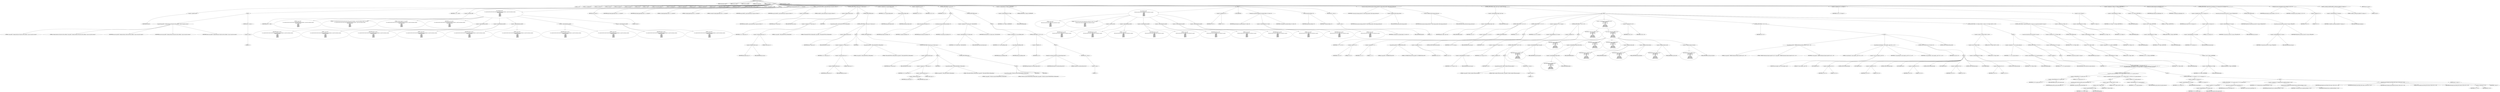 digraph hostapd_notif_assoc {  
"1000117" [label = "(METHOD,hostapd_notif_assoc)" ]
"1000118" [label = "(PARAM,hostapd_data *hapd)" ]
"1000119" [label = "(PARAM,const u8 *addr)" ]
"1000120" [label = "(PARAM,const u8 *req_ies)" ]
"1000121" [label = "(PARAM,size_t req_ies_len)" ]
"1000122" [label = "(PARAM,int reassoc)" ]
"1000123" [label = "(BLOCK,,)" ]
"1000124" [label = "(LOCAL,v7: int)" ]
"1000125" [label = "(LOCAL,v11: unsigned int)" ]
"1000126" [label = "(LOCAL,v12: const u8 *)" ]
"1000127" [label = "(LOCAL,v13: size_t)" ]
"1000128" [label = "(LOCAL,v14: sta_info *)" ]
"1000129" [label = "(LOCAL,v15: sta_info *)" ]
"1000130" [label = "(LOCAL,v16: int)" ]
"1000131" [label = "(LOCAL,v17: bool)" ]
"1000132" [label = "(LOCAL,v18: wpa_state_machine *)" ]
"1000133" [label = "(LOCAL,v19: unsigned int)" ]
"1000134" [label = "(LOCAL,v20: unsigned int)" ]
"1000135" [label = "(LOCAL,v21: u8 *)" ]
"1000136" [label = "(LOCAL,v22: unsigned int)" ]
"1000137" [label = "(LOCAL,v23: int)" ]
"1000138" [label = "(LOCAL,elems: ieee802_11_elems)" ]
"1000139" [label = "(LOCAL,buf: u8 [ 1064 ])" ]
"1000140" [label = "(CONTROL_STRUCTURE,if ( !addr ),if ( !addr ))" ]
"1000141" [label = "(<operator>.logicalNot,!addr)" ]
"1000142" [label = "(IDENTIFIER,addr,!addr)" ]
"1000143" [label = "(BLOCK,,)" ]
"1000144" [label = "(wpa_printf,wpa_printf(2, \"hostapd_notif_assoc: Skip event with no address\", req_ies, req_ies_len, reassoc))" ]
"1000145" [label = "(LITERAL,2,wpa_printf(2, \"hostapd_notif_assoc: Skip event with no address\", req_ies, req_ies_len, reassoc))" ]
"1000146" [label = "(LITERAL,\"hostapd_notif_assoc: Skip event with no address\",wpa_printf(2, \"hostapd_notif_assoc: Skip event with no address\", req_ies, req_ies_len, reassoc))" ]
"1000147" [label = "(IDENTIFIER,req_ies,wpa_printf(2, \"hostapd_notif_assoc: Skip event with no address\", req_ies, req_ies_len, reassoc))" ]
"1000148" [label = "(IDENTIFIER,req_ies_len,wpa_printf(2, \"hostapd_notif_assoc: Skip event with no address\", req_ies, req_ies_len, reassoc))" ]
"1000149" [label = "(IDENTIFIER,reassoc,wpa_printf(2, \"hostapd_notif_assoc: Skip event with no address\", req_ies, req_ies_len, reassoc))" ]
"1000150" [label = "(RETURN,return -1;,return -1;)" ]
"1000151" [label = "(<operator>.minus,-1)" ]
"1000152" [label = "(LITERAL,1,-1)" ]
"1000153" [label = "(<operator>.assignment,v11 = *addr)" ]
"1000154" [label = "(IDENTIFIER,v11,v11 = *addr)" ]
"1000155" [label = "(<operator>.indirection,*addr)" ]
"1000156" [label = "(IDENTIFIER,addr,v11 = *addr)" ]
"1000157" [label = "(BLOCK,,)" ]
"1000158" [label = "(wpa_printf,wpa_printf(\n      2,\n      \"%s: Invalid SA=%02x:%02x:%02x:%02x:%02x:%02x in received indication - ignore this indication silently\",\n      \"hostapd_notif_assoc\",\n      v11,\n      addr[1],\n      addr[2],\n      addr[3],\n      addr[4],\n      addr[5]))" ]
"1000159" [label = "(LITERAL,2,wpa_printf(\n      2,\n      \"%s: Invalid SA=%02x:%02x:%02x:%02x:%02x:%02x in received indication - ignore this indication silently\",\n      \"hostapd_notif_assoc\",\n      v11,\n      addr[1],\n      addr[2],\n      addr[3],\n      addr[4],\n      addr[5]))" ]
"1000160" [label = "(LITERAL,\"%s: Invalid SA=%02x:%02x:%02x:%02x:%02x:%02x in received indication - ignore this indication silently\",wpa_printf(\n      2,\n      \"%s: Invalid SA=%02x:%02x:%02x:%02x:%02x:%02x in received indication - ignore this indication silently\",\n      \"hostapd_notif_assoc\",\n      v11,\n      addr[1],\n      addr[2],\n      addr[3],\n      addr[4],\n      addr[5]))" ]
"1000161" [label = "(LITERAL,\"hostapd_notif_assoc\",wpa_printf(\n      2,\n      \"%s: Invalid SA=%02x:%02x:%02x:%02x:%02x:%02x in received indication - ignore this indication silently\",\n      \"hostapd_notif_assoc\",\n      v11,\n      addr[1],\n      addr[2],\n      addr[3],\n      addr[4],\n      addr[5]))" ]
"1000162" [label = "(IDENTIFIER,v11,wpa_printf(\n      2,\n      \"%s: Invalid SA=%02x:%02x:%02x:%02x:%02x:%02x in received indication - ignore this indication silently\",\n      \"hostapd_notif_assoc\",\n      v11,\n      addr[1],\n      addr[2],\n      addr[3],\n      addr[4],\n      addr[5]))" ]
"1000163" [label = "(<operator>.indirectIndexAccess,addr[1])" ]
"1000164" [label = "(IDENTIFIER,addr,wpa_printf(\n      2,\n      \"%s: Invalid SA=%02x:%02x:%02x:%02x:%02x:%02x in received indication - ignore this indication silently\",\n      \"hostapd_notif_assoc\",\n      v11,\n      addr[1],\n      addr[2],\n      addr[3],\n      addr[4],\n      addr[5]))" ]
"1000165" [label = "(LITERAL,1,wpa_printf(\n      2,\n      \"%s: Invalid SA=%02x:%02x:%02x:%02x:%02x:%02x in received indication - ignore this indication silently\",\n      \"hostapd_notif_assoc\",\n      v11,\n      addr[1],\n      addr[2],\n      addr[3],\n      addr[4],\n      addr[5]))" ]
"1000166" [label = "(<operator>.indirectIndexAccess,addr[2])" ]
"1000167" [label = "(IDENTIFIER,addr,wpa_printf(\n      2,\n      \"%s: Invalid SA=%02x:%02x:%02x:%02x:%02x:%02x in received indication - ignore this indication silently\",\n      \"hostapd_notif_assoc\",\n      v11,\n      addr[1],\n      addr[2],\n      addr[3],\n      addr[4],\n      addr[5]))" ]
"1000168" [label = "(LITERAL,2,wpa_printf(\n      2,\n      \"%s: Invalid SA=%02x:%02x:%02x:%02x:%02x:%02x in received indication - ignore this indication silently\",\n      \"hostapd_notif_assoc\",\n      v11,\n      addr[1],\n      addr[2],\n      addr[3],\n      addr[4],\n      addr[5]))" ]
"1000169" [label = "(<operator>.indirectIndexAccess,addr[3])" ]
"1000170" [label = "(IDENTIFIER,addr,wpa_printf(\n      2,\n      \"%s: Invalid SA=%02x:%02x:%02x:%02x:%02x:%02x in received indication - ignore this indication silently\",\n      \"hostapd_notif_assoc\",\n      v11,\n      addr[1],\n      addr[2],\n      addr[3],\n      addr[4],\n      addr[5]))" ]
"1000171" [label = "(LITERAL,3,wpa_printf(\n      2,\n      \"%s: Invalid SA=%02x:%02x:%02x:%02x:%02x:%02x in received indication - ignore this indication silently\",\n      \"hostapd_notif_assoc\",\n      v11,\n      addr[1],\n      addr[2],\n      addr[3],\n      addr[4],\n      addr[5]))" ]
"1000172" [label = "(<operator>.indirectIndexAccess,addr[4])" ]
"1000173" [label = "(IDENTIFIER,addr,wpa_printf(\n      2,\n      \"%s: Invalid SA=%02x:%02x:%02x:%02x:%02x:%02x in received indication - ignore this indication silently\",\n      \"hostapd_notif_assoc\",\n      v11,\n      addr[1],\n      addr[2],\n      addr[3],\n      addr[4],\n      addr[5]))" ]
"1000174" [label = "(LITERAL,4,wpa_printf(\n      2,\n      \"%s: Invalid SA=%02x:%02x:%02x:%02x:%02x:%02x in received indication - ignore this indication silently\",\n      \"hostapd_notif_assoc\",\n      v11,\n      addr[1],\n      addr[2],\n      addr[3],\n      addr[4],\n      addr[5]))" ]
"1000175" [label = "(<operator>.indirectIndexAccess,addr[5])" ]
"1000176" [label = "(IDENTIFIER,addr,wpa_printf(\n      2,\n      \"%s: Invalid SA=%02x:%02x:%02x:%02x:%02x:%02x in received indication - ignore this indication silently\",\n      \"hostapd_notif_assoc\",\n      v11,\n      addr[1],\n      addr[2],\n      addr[3],\n      addr[4],\n      addr[5]))" ]
"1000177" [label = "(LITERAL,5,wpa_printf(\n      2,\n      \"%s: Invalid SA=%02x:%02x:%02x:%02x:%02x:%02x in received indication - ignore this indication silently\",\n      \"hostapd_notif_assoc\",\n      v11,\n      addr[1],\n      addr[2],\n      addr[3],\n      addr[4],\n      addr[5]))" ]
"1000178" [label = "(RETURN,return 0;,return 0;)" ]
"1000179" [label = "(LITERAL,0,return 0;)" ]
"1000180" [label = "(hostapd_logger,hostapd_logger(hapd, addr, 1u, 2, \"associated\"))" ]
"1000181" [label = "(IDENTIFIER,hapd,hostapd_logger(hapd, addr, 1u, 2, \"associated\"))" ]
"1000182" [label = "(IDENTIFIER,addr,hostapd_logger(hapd, addr, 1u, 2, \"associated\"))" ]
"1000183" [label = "(LITERAL,1u,hostapd_logger(hapd, addr, 1u, 2, \"associated\"))" ]
"1000184" [label = "(LITERAL,2,hostapd_logger(hapd, addr, 1u, 2, \"associated\"))" ]
"1000185" [label = "(LITERAL,\"associated\",hostapd_logger(hapd, addr, 1u, 2, \"associated\"))" ]
"1000186" [label = "(ieee802_11_parse_elems,ieee802_11_parse_elems(req_ies, req_ies_len, &elems, 0))" ]
"1000187" [label = "(IDENTIFIER,req_ies,ieee802_11_parse_elems(req_ies, req_ies_len, &elems, 0))" ]
"1000188" [label = "(IDENTIFIER,req_ies_len,ieee802_11_parse_elems(req_ies, req_ies_len, &elems, 0))" ]
"1000189" [label = "(<operator>.addressOf,&elems)" ]
"1000190" [label = "(IDENTIFIER,elems,ieee802_11_parse_elems(req_ies, req_ies_len, &elems, 0))" ]
"1000191" [label = "(LITERAL,0,ieee802_11_parse_elems(req_ies, req_ies_len, &elems, 0))" ]
"1000192" [label = "(CONTROL_STRUCTURE,if ( elems.wps_ie ),if ( elems.wps_ie ))" ]
"1000193" [label = "(<operator>.fieldAccess,elems.wps_ie)" ]
"1000194" [label = "(IDENTIFIER,elems,if ( elems.wps_ie ))" ]
"1000195" [label = "(FIELD_IDENTIFIER,wps_ie,wps_ie)" ]
"1000196" [label = "(BLOCK,,)" ]
"1000197" [label = "(<operator>.assignment,v12 = elems.wps_ie - 2)" ]
"1000198" [label = "(IDENTIFIER,v12,v12 = elems.wps_ie - 2)" ]
"1000199" [label = "(<operator>.subtraction,elems.wps_ie - 2)" ]
"1000200" [label = "(<operator>.fieldAccess,elems.wps_ie)" ]
"1000201" [label = "(IDENTIFIER,elems,elems.wps_ie - 2)" ]
"1000202" [label = "(FIELD_IDENTIFIER,wps_ie,wps_ie)" ]
"1000203" [label = "(LITERAL,2,elems.wps_ie - 2)" ]
"1000204" [label = "(IDENTIFIER,L,)" ]
"1000205" [label = "(wpa_printf,wpa_printf(2, \"STA included WPS IE in (Re)AssocReq\"))" ]
"1000206" [label = "(LITERAL,2,wpa_printf(2, \"STA included WPS IE in (Re)AssocReq\"))" ]
"1000207" [label = "(LITERAL,\"STA included WPS IE in (Re)AssocReq\",wpa_printf(2, \"STA included WPS IE in (Re)AssocReq\"))" ]
"1000208" [label = "(CONTROL_STRUCTURE,else,else)" ]
"1000209" [label = "(CONTROL_STRUCTURE,if ( elems.rsn_ie ),if ( elems.rsn_ie ))" ]
"1000210" [label = "(<operator>.fieldAccess,elems.rsn_ie)" ]
"1000211" [label = "(IDENTIFIER,elems,if ( elems.rsn_ie ))" ]
"1000212" [label = "(FIELD_IDENTIFIER,rsn_ie,rsn_ie)" ]
"1000213" [label = "(BLOCK,,)" ]
"1000214" [label = "(<operator>.assignment,v12 = elems.rsn_ie - 2)" ]
"1000215" [label = "(IDENTIFIER,v12,v12 = elems.rsn_ie - 2)" ]
"1000216" [label = "(<operator>.subtraction,elems.rsn_ie - 2)" ]
"1000217" [label = "(<operator>.fieldAccess,elems.rsn_ie)" ]
"1000218" [label = "(IDENTIFIER,elems,elems.rsn_ie - 2)" ]
"1000219" [label = "(FIELD_IDENTIFIER,rsn_ie,rsn_ie)" ]
"1000220" [label = "(LITERAL,2,elems.rsn_ie - 2)" ]
"1000221" [label = "(IDENTIFIER,L,)" ]
"1000222" [label = "(wpa_printf,wpa_printf(2, \"STA included RSN IE in (Re)AssocReq\"))" ]
"1000223" [label = "(LITERAL,2,wpa_printf(2, \"STA included RSN IE in (Re)AssocReq\"))" ]
"1000224" [label = "(LITERAL,\"STA included RSN IE in (Re)AssocReq\",wpa_printf(2, \"STA included RSN IE in (Re)AssocReq\"))" ]
"1000225" [label = "(CONTROL_STRUCTURE,else,else)" ]
"1000226" [label = "(CONTROL_STRUCTURE,if ( elems.wpa_ie ),if ( elems.wpa_ie ))" ]
"1000227" [label = "(<operator>.fieldAccess,elems.wpa_ie)" ]
"1000228" [label = "(IDENTIFIER,elems,if ( elems.wpa_ie ))" ]
"1000229" [label = "(FIELD_IDENTIFIER,wpa_ie,wpa_ie)" ]
"1000230" [label = "(BLOCK,,)" ]
"1000231" [label = "(<operator>.assignment,v12 = elems.wpa_ie - 2)" ]
"1000232" [label = "(IDENTIFIER,v12,v12 = elems.wpa_ie - 2)" ]
"1000233" [label = "(<operator>.subtraction,elems.wpa_ie - 2)" ]
"1000234" [label = "(<operator>.fieldAccess,elems.wpa_ie)" ]
"1000235" [label = "(IDENTIFIER,elems,elems.wpa_ie - 2)" ]
"1000236" [label = "(FIELD_IDENTIFIER,wpa_ie,wpa_ie)" ]
"1000237" [label = "(LITERAL,2,elems.wpa_ie - 2)" ]
"1000238" [label = "(IDENTIFIER,L,)" ]
"1000239" [label = "(wpa_printf,wpa_printf(2, \"STA included WPA IE in (Re)AssocReq\"))" ]
"1000240" [label = "(LITERAL,2,wpa_printf(2, \"STA included WPA IE in (Re)AssocReq\"))" ]
"1000241" [label = "(LITERAL,\"STA included WPA IE in (Re)AssocReq\",wpa_printf(2, \"STA included WPA IE in (Re)AssocReq\"))" ]
"1000242" [label = "(CONTROL_STRUCTURE,else,else)" ]
"1000243" [label = "(BLOCK,,)" ]
"1000244" [label = "(wpa_printf,wpa_printf(2, \"STA did not include WPS/RSN/WPA IE in (Re)AssocReq\"))" ]
"1000245" [label = "(LITERAL,2,wpa_printf(2, \"STA did not include WPS/RSN/WPA IE in (Re)AssocReq\"))" ]
"1000246" [label = "(LITERAL,\"STA did not include WPS/RSN/WPA IE in (Re)AssocReq\",wpa_printf(2, \"STA did not include WPS/RSN/WPA IE in (Re)AssocReq\"))" ]
"1000247" [label = "(IDENTIFIER,L,)" ]
"1000248" [label = "(IDENTIFIER,L,)" ]
"1000249" [label = "(<operator>.assignment,v14 = ap_get_sta(hapd, addr))" ]
"1000250" [label = "(IDENTIFIER,v14,v14 = ap_get_sta(hapd, addr))" ]
"1000251" [label = "(ap_get_sta,ap_get_sta(hapd, addr))" ]
"1000252" [label = "(IDENTIFIER,hapd,ap_get_sta(hapd, addr))" ]
"1000253" [label = "(IDENTIFIER,addr,ap_get_sta(hapd, addr))" ]
"1000254" [label = "(<operator>.assignment,v15 = v14)" ]
"1000255" [label = "(IDENTIFIER,v15,v15 = v14)" ]
"1000256" [label = "(IDENTIFIER,v14,v15 = v14)" ]
"1000257" [label = "(CONTROL_STRUCTURE,if ( v14 ),if ( v14 ))" ]
"1000258" [label = "(IDENTIFIER,v14,if ( v14 ))" ]
"1000259" [label = "(BLOCK,,)" ]
"1000260" [label = "(register_sysctl,register_sysctl(hapd, v14))" ]
"1000261" [label = "(IDENTIFIER,hapd,register_sysctl(hapd, v14))" ]
"1000262" [label = "(IDENTIFIER,v14,register_sysctl(hapd, v14))" ]
"1000263" [label = "(accounting_sta_stop,accounting_sta_stop(hapd, v15))" ]
"1000264" [label = "(IDENTIFIER,hapd,accounting_sta_stop(hapd, v15))" ]
"1000265" [label = "(IDENTIFIER,v15,accounting_sta_stop(hapd, v15))" ]
"1000266" [label = "(<operator>.assignment,v15->timeout_next = STA_NULLFUNC)" ]
"1000267" [label = "(<operator>.indirectFieldAccess,v15->timeout_next)" ]
"1000268" [label = "(IDENTIFIER,v15,v15->timeout_next = STA_NULLFUNC)" ]
"1000269" [label = "(FIELD_IDENTIFIER,timeout_next,timeout_next)" ]
"1000270" [label = "(IDENTIFIER,STA_NULLFUNC,v15->timeout_next = STA_NULLFUNC)" ]
"1000271" [label = "(CONTROL_STRUCTURE,else,else)" ]
"1000272" [label = "(BLOCK,,)" ]
"1000273" [label = "(<operator>.assignment,v15 = ap_sta_add(hapd, addr))" ]
"1000274" [label = "(IDENTIFIER,v15,v15 = ap_sta_add(hapd, addr))" ]
"1000275" [label = "(ap_sta_add,ap_sta_add(hapd, addr))" ]
"1000276" [label = "(IDENTIFIER,hapd,ap_sta_add(hapd, addr))" ]
"1000277" [label = "(IDENTIFIER,addr,ap_sta_add(hapd, addr))" ]
"1000278" [label = "(CONTROL_STRUCTURE,if ( !v15 ),if ( !v15 ))" ]
"1000279" [label = "(<operator>.logicalNot,!v15)" ]
"1000280" [label = "(IDENTIFIER,v15,!v15)" ]
"1000281" [label = "(BLOCK,,)" ]
"1000282" [label = "(hostapd_drv_sta_disassoc,hostapd_drv_sta_disassoc(hapd, addr, 5))" ]
"1000283" [label = "(IDENTIFIER,hapd,hostapd_drv_sta_disassoc(hapd, addr, 5))" ]
"1000284" [label = "(IDENTIFIER,addr,hostapd_drv_sta_disassoc(hapd, addr, 5))" ]
"1000285" [label = "(LITERAL,5,hostapd_drv_sta_disassoc(hapd, addr, 5))" ]
"1000286" [label = "(RETURN,return -1;,return -1;)" ]
"1000287" [label = "(<operator>.minus,-1)" ]
"1000288" [label = "(LITERAL,1,-1)" ]
"1000289" [label = "(<operators>.assignmentAnd,v15->flags &= 0xFFFECFFF)" ]
"1000290" [label = "(<operator>.indirectFieldAccess,v15->flags)" ]
"1000291" [label = "(IDENTIFIER,v15,v15->flags &= 0xFFFECFFF)" ]
"1000292" [label = "(FIELD_IDENTIFIER,flags,flags)" ]
"1000293" [label = "(LITERAL,0xFFFECFFF,v15->flags &= 0xFFFECFFF)" ]
"1000294" [label = "(BLOCK,,)" ]
"1000295" [label = "(wpa_printf,wpa_printf(\n      3,\n      \"STA %02x:%02x:%02x:%02x:%02x:%02x not allowed to connect\",\n      *addr,\n      addr[1],\n      addr[2],\n      addr[3],\n      addr[4],\n      addr[5]))" ]
"1000296" [label = "(LITERAL,3,wpa_printf(\n      3,\n      \"STA %02x:%02x:%02x:%02x:%02x:%02x not allowed to connect\",\n      *addr,\n      addr[1],\n      addr[2],\n      addr[3],\n      addr[4],\n      addr[5]))" ]
"1000297" [label = "(LITERAL,\"STA %02x:%02x:%02x:%02x:%02x:%02x not allowed to connect\",wpa_printf(\n      3,\n      \"STA %02x:%02x:%02x:%02x:%02x:%02x not allowed to connect\",\n      *addr,\n      addr[1],\n      addr[2],\n      addr[3],\n      addr[4],\n      addr[5]))" ]
"1000298" [label = "(<operator>.indirection,*addr)" ]
"1000299" [label = "(IDENTIFIER,addr,wpa_printf(\n      3,\n      \"STA %02x:%02x:%02x:%02x:%02x:%02x not allowed to connect\",\n      *addr,\n      addr[1],\n      addr[2],\n      addr[3],\n      addr[4],\n      addr[5]))" ]
"1000300" [label = "(<operator>.indirectIndexAccess,addr[1])" ]
"1000301" [label = "(IDENTIFIER,addr,wpa_printf(\n      3,\n      \"STA %02x:%02x:%02x:%02x:%02x:%02x not allowed to connect\",\n      *addr,\n      addr[1],\n      addr[2],\n      addr[3],\n      addr[4],\n      addr[5]))" ]
"1000302" [label = "(LITERAL,1,wpa_printf(\n      3,\n      \"STA %02x:%02x:%02x:%02x:%02x:%02x not allowed to connect\",\n      *addr,\n      addr[1],\n      addr[2],\n      addr[3],\n      addr[4],\n      addr[5]))" ]
"1000303" [label = "(<operator>.indirectIndexAccess,addr[2])" ]
"1000304" [label = "(IDENTIFIER,addr,wpa_printf(\n      3,\n      \"STA %02x:%02x:%02x:%02x:%02x:%02x not allowed to connect\",\n      *addr,\n      addr[1],\n      addr[2],\n      addr[3],\n      addr[4],\n      addr[5]))" ]
"1000305" [label = "(LITERAL,2,wpa_printf(\n      3,\n      \"STA %02x:%02x:%02x:%02x:%02x:%02x not allowed to connect\",\n      *addr,\n      addr[1],\n      addr[2],\n      addr[3],\n      addr[4],\n      addr[5]))" ]
"1000306" [label = "(<operator>.indirectIndexAccess,addr[3])" ]
"1000307" [label = "(IDENTIFIER,addr,wpa_printf(\n      3,\n      \"STA %02x:%02x:%02x:%02x:%02x:%02x not allowed to connect\",\n      *addr,\n      addr[1],\n      addr[2],\n      addr[3],\n      addr[4],\n      addr[5]))" ]
"1000308" [label = "(LITERAL,3,wpa_printf(\n      3,\n      \"STA %02x:%02x:%02x:%02x:%02x:%02x not allowed to connect\",\n      *addr,\n      addr[1],\n      addr[2],\n      addr[3],\n      addr[4],\n      addr[5]))" ]
"1000309" [label = "(<operator>.indirectIndexAccess,addr[4])" ]
"1000310" [label = "(IDENTIFIER,addr,wpa_printf(\n      3,\n      \"STA %02x:%02x:%02x:%02x:%02x:%02x not allowed to connect\",\n      *addr,\n      addr[1],\n      addr[2],\n      addr[3],\n      addr[4],\n      addr[5]))" ]
"1000311" [label = "(LITERAL,4,wpa_printf(\n      3,\n      \"STA %02x:%02x:%02x:%02x:%02x:%02x not allowed to connect\",\n      *addr,\n      addr[1],\n      addr[2],\n      addr[3],\n      addr[4],\n      addr[5]))" ]
"1000312" [label = "(<operator>.indirectIndexAccess,addr[5])" ]
"1000313" [label = "(IDENTIFIER,addr,wpa_printf(\n      3,\n      \"STA %02x:%02x:%02x:%02x:%02x:%02x not allowed to connect\",\n      *addr,\n      addr[1],\n      addr[2],\n      addr[3],\n      addr[4],\n      addr[5]))" ]
"1000314" [label = "(LITERAL,5,wpa_printf(\n      3,\n      \"STA %02x:%02x:%02x:%02x:%02x:%02x not allowed to connect\",\n      *addr,\n      addr[1],\n      addr[2],\n      addr[3],\n      addr[4],\n      addr[5]))" ]
"1000315" [label = "(<operator>.assignment,v16 = 1)" ]
"1000316" [label = "(IDENTIFIER,v16,v16 = 1)" ]
"1000317" [label = "(LITERAL,1,v16 = 1)" ]
"1000318" [label = "(JUMP_TARGET,fail)" ]
"1000319" [label = "(hostapd_drv_sta_disassoc,hostapd_drv_sta_disassoc(hapd, v15->addr, v16))" ]
"1000320" [label = "(IDENTIFIER,hapd,hostapd_drv_sta_disassoc(hapd, v15->addr, v16))" ]
"1000321" [label = "(<operator>.indirectFieldAccess,v15->addr)" ]
"1000322" [label = "(IDENTIFIER,v15,hostapd_drv_sta_disassoc(hapd, v15->addr, v16))" ]
"1000323" [label = "(FIELD_IDENTIFIER,addr,addr)" ]
"1000324" [label = "(IDENTIFIER,v16,hostapd_drv_sta_disassoc(hapd, v15->addr, v16))" ]
"1000325" [label = "(ap_free_sta,ap_free_sta(hapd, v15))" ]
"1000326" [label = "(IDENTIFIER,hapd,ap_free_sta(hapd, v15))" ]
"1000327" [label = "(IDENTIFIER,v15,ap_free_sta(hapd, v15))" ]
"1000328" [label = "(RETURN,return -1;,return -1;)" ]
"1000329" [label = "(<operator>.minus,-1)" ]
"1000330" [label = "(LITERAL,1,-1)" ]
"1000331" [label = "(ap_copy_sta_supp_op_classes,ap_copy_sta_supp_op_classes(v15, elems.supp_op_classes, elems.supp_op_classes_len))" ]
"1000332" [label = "(IDENTIFIER,v15,ap_copy_sta_supp_op_classes(v15, elems.supp_op_classes, elems.supp_op_classes_len))" ]
"1000333" [label = "(<operator>.fieldAccess,elems.supp_op_classes)" ]
"1000334" [label = "(IDENTIFIER,elems,ap_copy_sta_supp_op_classes(v15, elems.supp_op_classes, elems.supp_op_classes_len))" ]
"1000335" [label = "(FIELD_IDENTIFIER,supp_op_classes,supp_op_classes)" ]
"1000336" [label = "(<operator>.fieldAccess,elems.supp_op_classes_len)" ]
"1000337" [label = "(IDENTIFIER,elems,ap_copy_sta_supp_op_classes(v15, elems.supp_op_classes, elems.supp_op_classes_len))" ]
"1000338" [label = "(FIELD_IDENTIFIER,supp_op_classes_len,supp_op_classes_len)" ]
"1000339" [label = "(CONTROL_STRUCTURE,if ( hapd->conf->wpa ),if ( hapd->conf->wpa ))" ]
"1000340" [label = "(<operator>.indirectFieldAccess,hapd->conf->wpa)" ]
"1000341" [label = "(<operator>.indirectFieldAccess,hapd->conf)" ]
"1000342" [label = "(IDENTIFIER,hapd,if ( hapd->conf->wpa ))" ]
"1000343" [label = "(FIELD_IDENTIFIER,conf,conf)" ]
"1000344" [label = "(FIELD_IDENTIFIER,wpa,wpa)" ]
"1000345" [label = "(BLOCK,,)" ]
"1000346" [label = "(CONTROL_STRUCTURE,if ( v12 ),if ( v12 ))" ]
"1000347" [label = "(IDENTIFIER,v12,if ( v12 ))" ]
"1000348" [label = "(<operator>.assignment,v17 = v13 == 0)" ]
"1000349" [label = "(IDENTIFIER,v17,v17 = v13 == 0)" ]
"1000350" [label = "(<operator>.equals,v13 == 0)" ]
"1000351" [label = "(IDENTIFIER,v13,v13 == 0)" ]
"1000352" [label = "(LITERAL,0,v13 == 0)" ]
"1000353" [label = "(CONTROL_STRUCTURE,else,else)" ]
"1000354" [label = "(<operator>.assignment,v17 = 1)" ]
"1000355" [label = "(IDENTIFIER,v17,v17 = 1)" ]
"1000356" [label = "(LITERAL,1,v17 = 1)" ]
"1000357" [label = "(CONTROL_STRUCTURE,if ( v17 ),if ( v17 ))" ]
"1000358" [label = "(IDENTIFIER,v17,if ( v17 ))" ]
"1000359" [label = "(BLOCK,,)" ]
"1000360" [label = "(wpa_printf,wpa_printf(2, \"No WPA/RSN IE from STA\"))" ]
"1000361" [label = "(LITERAL,2,wpa_printf(2, \"No WPA/RSN IE from STA\"))" ]
"1000362" [label = "(LITERAL,\"No WPA/RSN IE from STA\",wpa_printf(2, \"No WPA/RSN IE from STA\"))" ]
"1000363" [label = "(<operator>.assignment,v16 = 13)" ]
"1000364" [label = "(IDENTIFIER,v16,v16 = 13)" ]
"1000365" [label = "(LITERAL,13,v16 = 13)" ]
"1000366" [label = "(CONTROL_STRUCTURE,goto fail;,goto fail;)" ]
"1000367" [label = "(<operator>.assignment,v18 = v15->wpa_sm)" ]
"1000368" [label = "(IDENTIFIER,v18,v18 = v15->wpa_sm)" ]
"1000369" [label = "(<operator>.indirectFieldAccess,v15->wpa_sm)" ]
"1000370" [label = "(IDENTIFIER,v15,v18 = v15->wpa_sm)" ]
"1000371" [label = "(FIELD_IDENTIFIER,wpa_sm,wpa_sm)" ]
"1000372" [label = "(CONTROL_STRUCTURE,if ( !v18 ),if ( !v18 ))" ]
"1000373" [label = "(<operator>.logicalNot,!v18)" ]
"1000374" [label = "(IDENTIFIER,v18,!v18)" ]
"1000375" [label = "(BLOCK,,)" ]
"1000376" [label = "(<operator>.assignment,v15->wpa_sm = v18)" ]
"1000377" [label = "(<operator>.indirectFieldAccess,v15->wpa_sm)" ]
"1000378" [label = "(IDENTIFIER,v15,v15->wpa_sm = v18)" ]
"1000379" [label = "(FIELD_IDENTIFIER,wpa_sm,wpa_sm)" ]
"1000380" [label = "(IDENTIFIER,v18,v15->wpa_sm = v18)" ]
"1000381" [label = "(CONTROL_STRUCTURE,if ( !v18 ),if ( !v18 ))" ]
"1000382" [label = "(<operator>.logicalNot,!v18)" ]
"1000383" [label = "(IDENTIFIER,v18,!v18)" ]
"1000384" [label = "(BLOCK,,)" ]
"1000385" [label = "(wpa_printf,wpa_printf(5, \"Failed to initialize WPA state machine\"))" ]
"1000386" [label = "(LITERAL,5,wpa_printf(5, \"Failed to initialize WPA state machine\"))" ]
"1000387" [label = "(LITERAL,\"Failed to initialize WPA state machine\",wpa_printf(5, \"Failed to initialize WPA state machine\"))" ]
"1000388" [label = "(RETURN,return -1;,return -1;)" ]
"1000389" [label = "(<operator>.minus,-1)" ]
"1000390" [label = "(LITERAL,1,-1)" ]
"1000391" [label = "(<operator>.assignment,v19 = wpa_validate_wpa_ie(\n            hapd->wpa_auth,\n            v18,\n            hapd->iface->freq,\n            v12,\n            v13,\n            elems.mdie,\n            elems.mdie_len,\n            elems.owe_dh,\n            elems.owe_dh_len))" ]
"1000392" [label = "(IDENTIFIER,v19,v19 = wpa_validate_wpa_ie(\n            hapd->wpa_auth,\n            v18,\n            hapd->iface->freq,\n            v12,\n            v13,\n            elems.mdie,\n            elems.mdie_len,\n            elems.owe_dh,\n            elems.owe_dh_len))" ]
"1000393" [label = "(wpa_validate_wpa_ie,wpa_validate_wpa_ie(\n            hapd->wpa_auth,\n            v18,\n            hapd->iface->freq,\n            v12,\n            v13,\n            elems.mdie,\n            elems.mdie_len,\n            elems.owe_dh,\n            elems.owe_dh_len))" ]
"1000394" [label = "(<operator>.indirectFieldAccess,hapd->wpa_auth)" ]
"1000395" [label = "(IDENTIFIER,hapd,wpa_validate_wpa_ie(\n            hapd->wpa_auth,\n            v18,\n            hapd->iface->freq,\n            v12,\n            v13,\n            elems.mdie,\n            elems.mdie_len,\n            elems.owe_dh,\n            elems.owe_dh_len))" ]
"1000396" [label = "(FIELD_IDENTIFIER,wpa_auth,wpa_auth)" ]
"1000397" [label = "(IDENTIFIER,v18,wpa_validate_wpa_ie(\n            hapd->wpa_auth,\n            v18,\n            hapd->iface->freq,\n            v12,\n            v13,\n            elems.mdie,\n            elems.mdie_len,\n            elems.owe_dh,\n            elems.owe_dh_len))" ]
"1000398" [label = "(<operator>.indirectFieldAccess,hapd->iface->freq)" ]
"1000399" [label = "(<operator>.indirectFieldAccess,hapd->iface)" ]
"1000400" [label = "(IDENTIFIER,hapd,wpa_validate_wpa_ie(\n            hapd->wpa_auth,\n            v18,\n            hapd->iface->freq,\n            v12,\n            v13,\n            elems.mdie,\n            elems.mdie_len,\n            elems.owe_dh,\n            elems.owe_dh_len))" ]
"1000401" [label = "(FIELD_IDENTIFIER,iface,iface)" ]
"1000402" [label = "(FIELD_IDENTIFIER,freq,freq)" ]
"1000403" [label = "(IDENTIFIER,v12,wpa_validate_wpa_ie(\n            hapd->wpa_auth,\n            v18,\n            hapd->iface->freq,\n            v12,\n            v13,\n            elems.mdie,\n            elems.mdie_len,\n            elems.owe_dh,\n            elems.owe_dh_len))" ]
"1000404" [label = "(IDENTIFIER,v13,wpa_validate_wpa_ie(\n            hapd->wpa_auth,\n            v18,\n            hapd->iface->freq,\n            v12,\n            v13,\n            elems.mdie,\n            elems.mdie_len,\n            elems.owe_dh,\n            elems.owe_dh_len))" ]
"1000405" [label = "(<operator>.fieldAccess,elems.mdie)" ]
"1000406" [label = "(IDENTIFIER,elems,wpa_validate_wpa_ie(\n            hapd->wpa_auth,\n            v18,\n            hapd->iface->freq,\n            v12,\n            v13,\n            elems.mdie,\n            elems.mdie_len,\n            elems.owe_dh,\n            elems.owe_dh_len))" ]
"1000407" [label = "(FIELD_IDENTIFIER,mdie,mdie)" ]
"1000408" [label = "(<operator>.fieldAccess,elems.mdie_len)" ]
"1000409" [label = "(IDENTIFIER,elems,wpa_validate_wpa_ie(\n            hapd->wpa_auth,\n            v18,\n            hapd->iface->freq,\n            v12,\n            v13,\n            elems.mdie,\n            elems.mdie_len,\n            elems.owe_dh,\n            elems.owe_dh_len))" ]
"1000410" [label = "(FIELD_IDENTIFIER,mdie_len,mdie_len)" ]
"1000411" [label = "(<operator>.fieldAccess,elems.owe_dh)" ]
"1000412" [label = "(IDENTIFIER,elems,wpa_validate_wpa_ie(\n            hapd->wpa_auth,\n            v18,\n            hapd->iface->freq,\n            v12,\n            v13,\n            elems.mdie,\n            elems.mdie_len,\n            elems.owe_dh,\n            elems.owe_dh_len))" ]
"1000413" [label = "(FIELD_IDENTIFIER,owe_dh,owe_dh)" ]
"1000414" [label = "(<operator>.fieldAccess,elems.owe_dh_len)" ]
"1000415" [label = "(IDENTIFIER,elems,wpa_validate_wpa_ie(\n            hapd->wpa_auth,\n            v18,\n            hapd->iface->freq,\n            v12,\n            v13,\n            elems.mdie,\n            elems.mdie_len,\n            elems.owe_dh,\n            elems.owe_dh_len))" ]
"1000416" [label = "(FIELD_IDENTIFIER,owe_dh_len,owe_dh_len)" ]
"1000417" [label = "(<operator>.assignment,v20 = v19)" ]
"1000418" [label = "(IDENTIFIER,v20,v20 = v19)" ]
"1000419" [label = "(IDENTIFIER,v19,v20 = v19)" ]
"1000420" [label = "(CONTROL_STRUCTURE,if ( v19 ),if ( v19 ))" ]
"1000421" [label = "(IDENTIFIER,v19,if ( v19 ))" ]
"1000422" [label = "(BLOCK,,)" ]
"1000423" [label = "(wpa_printf,wpa_printf(2, \"WPA/RSN information element rejected? (res %u)\", v19))" ]
"1000424" [label = "(LITERAL,2,wpa_printf(2, \"WPA/RSN information element rejected? (res %u)\", v19))" ]
"1000425" [label = "(LITERAL,\"WPA/RSN information element rejected? (res %u)\",wpa_printf(2, \"WPA/RSN information element rejected? (res %u)\", v19))" ]
"1000426" [label = "(IDENTIFIER,v19,wpa_printf(2, \"WPA/RSN information element rejected? (res %u)\", v19))" ]
"1000427" [label = "(wpa_hexdump,wpa_hexdump(2, (const unsigned __int8 *)\"IE\", v12, v13))" ]
"1000428" [label = "(LITERAL,2,wpa_hexdump(2, (const unsigned __int8 *)\"IE\", v12, v13))" ]
"1000429" [label = "(<operator>.cast,(const unsigned __int8 *)\"IE\")" ]
"1000430" [label = "(UNKNOWN,const unsigned __int8 *,const unsigned __int8 *)" ]
"1000431" [label = "(LITERAL,\"IE\",(const unsigned __int8 *)\"IE\")" ]
"1000432" [label = "(IDENTIFIER,v12,wpa_hexdump(2, (const unsigned __int8 *)\"IE\", v12, v13))" ]
"1000433" [label = "(IDENTIFIER,v13,wpa_hexdump(2, (const unsigned __int8 *)\"IE\", v12, v13))" ]
"1000434" [label = "(CONTROL_STRUCTURE,switch ( v20 ),switch ( v20 ))" ]
"1000435" [label = "(IDENTIFIER,v20,switch ( v20 ))" ]
"1000436" [label = "(BLOCK,,)" ]
"1000437" [label = "(JUMP_TARGET,case 2u)" ]
"1000438" [label = "(<operator>.assignment,v16 = 18)" ]
"1000439" [label = "(IDENTIFIER,v16,v16 = 18)" ]
"1000440" [label = "(LITERAL,18,v16 = 18)" ]
"1000441" [label = "(CONTROL_STRUCTURE,break;,break;)" ]
"1000442" [label = "(JUMP_TARGET,case 3u)" ]
"1000443" [label = "(<operator>.assignment,v16 = 19)" ]
"1000444" [label = "(IDENTIFIER,v16,v16 = 19)" ]
"1000445" [label = "(LITERAL,19,v16 = 19)" ]
"1000446" [label = "(CONTROL_STRUCTURE,break;,break;)" ]
"1000447" [label = "(JUMP_TARGET,case 4u)" ]
"1000448" [label = "(<operator>.assignment,v16 = 20)" ]
"1000449" [label = "(IDENTIFIER,v16,v16 = 20)" ]
"1000450" [label = "(LITERAL,20,v16 = 20)" ]
"1000451" [label = "(CONTROL_STRUCTURE,break;,break;)" ]
"1000452" [label = "(JUMP_TARGET,case 8u)" ]
"1000453" [label = "(<operator>.assignment,v16 = 24)" ]
"1000454" [label = "(IDENTIFIER,v16,v16 = 24)" ]
"1000455" [label = "(LITERAL,24,v16 = 24)" ]
"1000456" [label = "(CONTROL_STRUCTURE,break;,break;)" ]
"1000457" [label = "(JUMP_TARGET,default)" ]
"1000458" [label = "(<operator>.assignment,v16 = 13)" ]
"1000459" [label = "(IDENTIFIER,v16,v16 = 13)" ]
"1000460" [label = "(LITERAL,13,v16 = 13)" ]
"1000461" [label = "(CONTROL_STRUCTURE,break;,break;)" ]
"1000462" [label = "(CONTROL_STRUCTURE,goto fail;,goto fail;)" ]
"1000463" [label = "(CONTROL_STRUCTURE,if ( (v15->flags & 0x402) == 1026 ),if ( (v15->flags & 0x402) == 1026 ))" ]
"1000464" [label = "(<operator>.equals,(v15->flags & 0x402) == 1026)" ]
"1000465" [label = "(<operator>.and,v15->flags & 0x402)" ]
"1000466" [label = "(<operator>.indirectFieldAccess,v15->flags)" ]
"1000467" [label = "(IDENTIFIER,v15,v15->flags & 0x402)" ]
"1000468" [label = "(FIELD_IDENTIFIER,flags,flags)" ]
"1000469" [label = "(LITERAL,0x402,v15->flags & 0x402)" ]
"1000470" [label = "(LITERAL,1026,(v15->flags & 0x402) == 1026)" ]
"1000471" [label = "(BLOCK,,)" ]
"1000472" [label = "(<operator>.assignment,v7 = v15->sa_query_timed_out)" ]
"1000473" [label = "(IDENTIFIER,v7,v7 = v15->sa_query_timed_out)" ]
"1000474" [label = "(<operator>.indirectFieldAccess,v15->sa_query_timed_out)" ]
"1000475" [label = "(IDENTIFIER,v15,v7 = v15->sa_query_timed_out)" ]
"1000476" [label = "(FIELD_IDENTIFIER,sa_query_timed_out,sa_query_timed_out)" ]
"1000477" [label = "(CONTROL_STRUCTURE,if ( !v7 ),if ( !v7 ))" ]
"1000478" [label = "(<operator>.logicalNot,!v7)" ]
"1000479" [label = "(IDENTIFIER,v7,!v7)" ]
"1000480" [label = "(BLOCK,,)" ]
"1000481" [label = "(CONTROL_STRUCTURE,if ( v15->sa_query_count <= 0\n          || (ap_check_sa_query_timeout(hapd, v15), (v15->flags & 0x402) == 1026) && !v15->sa_query_timed_out ),if ( v15->sa_query_count <= 0\n          || (ap_check_sa_query_timeout(hapd, v15), (v15->flags & 0x402) == 1026) && !v15->sa_query_timed_out ))" ]
"1000482" [label = "(<operator>.logicalOr,v15->sa_query_count <= 0\n          || (ap_check_sa_query_timeout(hapd, v15), (v15->flags & 0x402) == 1026) && !v15->sa_query_timed_out)" ]
"1000483" [label = "(<operator>.lessEqualsThan,v15->sa_query_count <= 0)" ]
"1000484" [label = "(<operator>.indirectFieldAccess,v15->sa_query_count)" ]
"1000485" [label = "(IDENTIFIER,v15,v15->sa_query_count <= 0)" ]
"1000486" [label = "(FIELD_IDENTIFIER,sa_query_count,sa_query_count)" ]
"1000487" [label = "(LITERAL,0,v15->sa_query_count <= 0)" ]
"1000488" [label = "(<operator>.logicalAnd,(ap_check_sa_query_timeout(hapd, v15), (v15->flags & 0x402) == 1026) && !v15->sa_query_timed_out)" ]
"1000489" [label = "(BLOCK,,)" ]
"1000490" [label = "(ap_check_sa_query_timeout,ap_check_sa_query_timeout(hapd, v15))" ]
"1000491" [label = "(IDENTIFIER,hapd,ap_check_sa_query_timeout(hapd, v15))" ]
"1000492" [label = "(IDENTIFIER,v15,ap_check_sa_query_timeout(hapd, v15))" ]
"1000493" [label = "(<operator>.equals,(v15->flags & 0x402) == 1026)" ]
"1000494" [label = "(<operator>.and,v15->flags & 0x402)" ]
"1000495" [label = "(<operator>.indirectFieldAccess,v15->flags)" ]
"1000496" [label = "(IDENTIFIER,v15,v15->flags & 0x402)" ]
"1000497" [label = "(FIELD_IDENTIFIER,flags,flags)" ]
"1000498" [label = "(LITERAL,0x402,v15->flags & 0x402)" ]
"1000499" [label = "(LITERAL,1026,(v15->flags & 0x402) == 1026)" ]
"1000500" [label = "(<operator>.logicalNot,!v15->sa_query_timed_out)" ]
"1000501" [label = "(<operator>.indirectFieldAccess,v15->sa_query_timed_out)" ]
"1000502" [label = "(IDENTIFIER,v15,!v15->sa_query_timed_out)" ]
"1000503" [label = "(FIELD_IDENTIFIER,sa_query_timed_out,sa_query_timed_out)" ]
"1000504" [label = "(BLOCK,,)" ]
"1000505" [label = "(CONTROL_STRUCTURE,if ( v15->auth_alg != 2 ),if ( v15->auth_alg != 2 ))" ]
"1000506" [label = "(<operator>.notEquals,v15->auth_alg != 2)" ]
"1000507" [label = "(<operator>.indirectFieldAccess,v15->auth_alg)" ]
"1000508" [label = "(IDENTIFIER,v15,v15->auth_alg != 2)" ]
"1000509" [label = "(FIELD_IDENTIFIER,auth_alg,auth_alg)" ]
"1000510" [label = "(LITERAL,2,v15->auth_alg != 2)" ]
"1000511" [label = "(BLOCK,,)" ]
"1000512" [label = "(CONTROL_STRUCTURE,if ( !v15->sa_query_count ),if ( !v15->sa_query_count ))" ]
"1000513" [label = "(<operator>.logicalNot,!v15->sa_query_count)" ]
"1000514" [label = "(<operator>.indirectFieldAccess,v15->sa_query_count)" ]
"1000515" [label = "(IDENTIFIER,v15,!v15->sa_query_count)" ]
"1000516" [label = "(FIELD_IDENTIFIER,sa_query_count,sa_query_count)" ]
"1000517" [label = "(ap_sta_start_sa_query,ap_sta_start_sa_query(hapd, v15))" ]
"1000518" [label = "(IDENTIFIER,hapd,ap_sta_start_sa_query(hapd, v15))" ]
"1000519" [label = "(IDENTIFIER,v15,ap_sta_start_sa_query(hapd, v15))" ]
"1000520" [label = "(<operator>.assignment,v21 = hostapd_eid_assoc_comeback_time(hapd, v15, buf))" ]
"1000521" [label = "(IDENTIFIER,v21,v21 = hostapd_eid_assoc_comeback_time(hapd, v15, buf))" ]
"1000522" [label = "(hostapd_eid_assoc_comeback_time,hostapd_eid_assoc_comeback_time(hapd, v15, buf))" ]
"1000523" [label = "(IDENTIFIER,hapd,hostapd_eid_assoc_comeback_time(hapd, v15, buf))" ]
"1000524" [label = "(IDENTIFIER,v15,hostapd_eid_assoc_comeback_time(hapd, v15, buf))" ]
"1000525" [label = "(IDENTIFIER,buf,hostapd_eid_assoc_comeback_time(hapd, v15, buf))" ]
"1000526" [label = "(hostapd_sta_assoc,hostapd_sta_assoc(hapd, addr, reassoc, 0x1Eu, buf, v21 - buf))" ]
"1000527" [label = "(IDENTIFIER,hapd,hostapd_sta_assoc(hapd, addr, reassoc, 0x1Eu, buf, v21 - buf))" ]
"1000528" [label = "(IDENTIFIER,addr,hostapd_sta_assoc(hapd, addr, reassoc, 0x1Eu, buf, v21 - buf))" ]
"1000529" [label = "(IDENTIFIER,reassoc,hostapd_sta_assoc(hapd, addr, reassoc, 0x1Eu, buf, v21 - buf))" ]
"1000530" [label = "(LITERAL,0x1Eu,hostapd_sta_assoc(hapd, addr, reassoc, 0x1Eu, buf, v21 - buf))" ]
"1000531" [label = "(IDENTIFIER,buf,hostapd_sta_assoc(hapd, addr, reassoc, 0x1Eu, buf, v21 - buf))" ]
"1000532" [label = "(<operator>.subtraction,v21 - buf)" ]
"1000533" [label = "(IDENTIFIER,v21,v21 - buf)" ]
"1000534" [label = "(IDENTIFIER,buf,v21 - buf)" ]
"1000535" [label = "(RETURN,return v7;,return v7;)" ]
"1000536" [label = "(IDENTIFIER,v7,return v7;)" ]
"1000537" [label = "(CONTROL_STRUCTURE,if ( wpa_auth_uses_mfp(v15->wpa_sm) ),if ( wpa_auth_uses_mfp(v15->wpa_sm) ))" ]
"1000538" [label = "(wpa_auth_uses_mfp,wpa_auth_uses_mfp(v15->wpa_sm))" ]
"1000539" [label = "(<operator>.indirectFieldAccess,v15->wpa_sm)" ]
"1000540" [label = "(IDENTIFIER,v15,wpa_auth_uses_mfp(v15->wpa_sm))" ]
"1000541" [label = "(FIELD_IDENTIFIER,wpa_sm,wpa_sm)" ]
"1000542" [label = "(<operator>.assignment,v22 = v15->flags | 0x400)" ]
"1000543" [label = "(IDENTIFIER,v22,v22 = v15->flags | 0x400)" ]
"1000544" [label = "(<operator>.or,v15->flags | 0x400)" ]
"1000545" [label = "(<operator>.indirectFieldAccess,v15->flags)" ]
"1000546" [label = "(IDENTIFIER,v15,v15->flags | 0x400)" ]
"1000547" [label = "(FIELD_IDENTIFIER,flags,flags)" ]
"1000548" [label = "(LITERAL,0x400,v15->flags | 0x400)" ]
"1000549" [label = "(CONTROL_STRUCTURE,else,else)" ]
"1000550" [label = "(<operator>.assignment,v22 = v15->flags & 0xFFFFFBFF)" ]
"1000551" [label = "(IDENTIFIER,v22,v22 = v15->flags & 0xFFFFFBFF)" ]
"1000552" [label = "(<operator>.and,v15->flags & 0xFFFFFBFF)" ]
"1000553" [label = "(<operator>.indirectFieldAccess,v15->flags)" ]
"1000554" [label = "(IDENTIFIER,v15,v15->flags & 0xFFFFFBFF)" ]
"1000555" [label = "(FIELD_IDENTIFIER,flags,flags)" ]
"1000556" [label = "(LITERAL,0xFFFFFBFF,v15->flags & 0xFFFFFBFF)" ]
"1000557" [label = "(<operator>.assignment,v15->flags = v22)" ]
"1000558" [label = "(<operator>.indirectFieldAccess,v15->flags)" ]
"1000559" [label = "(IDENTIFIER,v15,v15->flags = v22)" ]
"1000560" [label = "(FIELD_IDENTIFIER,flags,flags)" ]
"1000561" [label = "(IDENTIFIER,v22,v15->flags = v22)" ]
"1000562" [label = "(<operator>.assignment,v23 = v15->flags & 2)" ]
"1000563" [label = "(IDENTIFIER,v23,v23 = v15->flags & 2)" ]
"1000564" [label = "(<operator>.and,v15->flags & 2)" ]
"1000565" [label = "(<operator>.indirectFieldAccess,v15->flags)" ]
"1000566" [label = "(IDENTIFIER,v15,v15->flags & 2)" ]
"1000567" [label = "(FIELD_IDENTIFIER,flags,flags)" ]
"1000568" [label = "(LITERAL,2,v15->flags & 2)" ]
"1000569" [label = "(<operator>.assignment,v15->flags = v15->flags & 0xFFF7FFFF | 3)" ]
"1000570" [label = "(<operator>.indirectFieldAccess,v15->flags)" ]
"1000571" [label = "(IDENTIFIER,v15,v15->flags = v15->flags & 0xFFF7FFFF | 3)" ]
"1000572" [label = "(FIELD_IDENTIFIER,flags,flags)" ]
"1000573" [label = "(<operator>.or,v15->flags & 0xFFF7FFFF | 3)" ]
"1000574" [label = "(<operator>.and,v15->flags & 0xFFF7FFFF)" ]
"1000575" [label = "(<operator>.indirectFieldAccess,v15->flags)" ]
"1000576" [label = "(IDENTIFIER,v15,v15->flags & 0xFFF7FFFF)" ]
"1000577" [label = "(FIELD_IDENTIFIER,flags,flags)" ]
"1000578" [label = "(LITERAL,0xFFF7FFFF,v15->flags & 0xFFF7FFFF)" ]
"1000579" [label = "(LITERAL,3,v15->flags & 0xFFF7FFFF | 3)" ]
"1000580" [label = "(hostapd_set_sta_flags,hostapd_set_sta_flags(hapd, v15))" ]
"1000581" [label = "(IDENTIFIER,hapd,hostapd_set_sta_flags(hapd, v15))" ]
"1000582" [label = "(IDENTIFIER,v15,hostapd_set_sta_flags(hapd, v15))" ]
"1000583" [label = "(CONTROL_STRUCTURE,if ( reassoc && v15->auth_alg == 2 ),if ( reassoc && v15->auth_alg == 2 ))" ]
"1000584" [label = "(<operator>.logicalAnd,reassoc && v15->auth_alg == 2)" ]
"1000585" [label = "(IDENTIFIER,reassoc,reassoc && v15->auth_alg == 2)" ]
"1000586" [label = "(<operator>.equals,v15->auth_alg == 2)" ]
"1000587" [label = "(<operator>.indirectFieldAccess,v15->auth_alg)" ]
"1000588" [label = "(IDENTIFIER,v15,v15->auth_alg == 2)" ]
"1000589" [label = "(FIELD_IDENTIFIER,auth_alg,auth_alg)" ]
"1000590" [label = "(LITERAL,2,v15->auth_alg == 2)" ]
"1000591" [label = "(wpa_auth_sm_event,wpa_auth_sm_event(v15->wpa_sm, WPA_ASSOC_FT))" ]
"1000592" [label = "(<operator>.indirectFieldAccess,v15->wpa_sm)" ]
"1000593" [label = "(IDENTIFIER,v15,wpa_auth_sm_event(v15->wpa_sm, WPA_ASSOC_FT))" ]
"1000594" [label = "(FIELD_IDENTIFIER,wpa_sm,wpa_sm)" ]
"1000595" [label = "(IDENTIFIER,WPA_ASSOC_FT,wpa_auth_sm_event(v15->wpa_sm, WPA_ASSOC_FT))" ]
"1000596" [label = "(CONTROL_STRUCTURE,else,else)" ]
"1000597" [label = "(wpa_auth_sm_event,wpa_auth_sm_event(v15->wpa_sm, WPA_ASSOC))" ]
"1000598" [label = "(<operator>.indirectFieldAccess,v15->wpa_sm)" ]
"1000599" [label = "(IDENTIFIER,v15,wpa_auth_sm_event(v15->wpa_sm, WPA_ASSOC))" ]
"1000600" [label = "(FIELD_IDENTIFIER,wpa_sm,wpa_sm)" ]
"1000601" [label = "(IDENTIFIER,WPA_ASSOC,wpa_auth_sm_event(v15->wpa_sm, WPA_ASSOC))" ]
"1000602" [label = "(hostapd_new_assoc_sta,hostapd_new_assoc_sta(hapd, v15, v23 != 0))" ]
"1000603" [label = "(IDENTIFIER,hapd,hostapd_new_assoc_sta(hapd, v15, v23 != 0))" ]
"1000604" [label = "(IDENTIFIER,v15,hostapd_new_assoc_sta(hapd, v15, v23 != 0))" ]
"1000605" [label = "(<operator>.notEquals,v23 != 0)" ]
"1000606" [label = "(IDENTIFIER,v23,v23 != 0)" ]
"1000607" [label = "(LITERAL,0,v23 != 0)" ]
"1000608" [label = "(ieee802_1x_notify_port_enabled,ieee802_1x_notify_port_enabled(v15->eapol_sm, 1))" ]
"1000609" [label = "(<operator>.indirectFieldAccess,v15->eapol_sm)" ]
"1000610" [label = "(IDENTIFIER,v15,ieee802_1x_notify_port_enabled(v15->eapol_sm, 1))" ]
"1000611" [label = "(FIELD_IDENTIFIER,eapol_sm,eapol_sm)" ]
"1000612" [label = "(LITERAL,1,ieee802_1x_notify_port_enabled(v15->eapol_sm, 1))" ]
"1000613" [label = "(RETURN,return 0;,return 0;)" ]
"1000614" [label = "(LITERAL,0,return 0;)" ]
"1000615" [label = "(METHOD_RETURN,int __fastcall)" ]
  "1000117" -> "1000118" 
  "1000117" -> "1000119" 
  "1000117" -> "1000120" 
  "1000117" -> "1000121" 
  "1000117" -> "1000122" 
  "1000117" -> "1000123" 
  "1000117" -> "1000615" 
  "1000123" -> "1000124" 
  "1000123" -> "1000125" 
  "1000123" -> "1000126" 
  "1000123" -> "1000127" 
  "1000123" -> "1000128" 
  "1000123" -> "1000129" 
  "1000123" -> "1000130" 
  "1000123" -> "1000131" 
  "1000123" -> "1000132" 
  "1000123" -> "1000133" 
  "1000123" -> "1000134" 
  "1000123" -> "1000135" 
  "1000123" -> "1000136" 
  "1000123" -> "1000137" 
  "1000123" -> "1000138" 
  "1000123" -> "1000139" 
  "1000123" -> "1000140" 
  "1000123" -> "1000153" 
  "1000123" -> "1000157" 
  "1000123" -> "1000180" 
  "1000123" -> "1000186" 
  "1000123" -> "1000192" 
  "1000123" -> "1000249" 
  "1000123" -> "1000254" 
  "1000123" -> "1000257" 
  "1000123" -> "1000289" 
  "1000123" -> "1000294" 
  "1000123" -> "1000331" 
  "1000123" -> "1000339" 
  "1000123" -> "1000562" 
  "1000123" -> "1000569" 
  "1000123" -> "1000580" 
  "1000123" -> "1000583" 
  "1000123" -> "1000602" 
  "1000123" -> "1000608" 
  "1000123" -> "1000613" 
  "1000140" -> "1000141" 
  "1000140" -> "1000143" 
  "1000141" -> "1000142" 
  "1000143" -> "1000144" 
  "1000143" -> "1000150" 
  "1000144" -> "1000145" 
  "1000144" -> "1000146" 
  "1000144" -> "1000147" 
  "1000144" -> "1000148" 
  "1000144" -> "1000149" 
  "1000150" -> "1000151" 
  "1000151" -> "1000152" 
  "1000153" -> "1000154" 
  "1000153" -> "1000155" 
  "1000155" -> "1000156" 
  "1000157" -> "1000158" 
  "1000157" -> "1000178" 
  "1000158" -> "1000159" 
  "1000158" -> "1000160" 
  "1000158" -> "1000161" 
  "1000158" -> "1000162" 
  "1000158" -> "1000163" 
  "1000158" -> "1000166" 
  "1000158" -> "1000169" 
  "1000158" -> "1000172" 
  "1000158" -> "1000175" 
  "1000163" -> "1000164" 
  "1000163" -> "1000165" 
  "1000166" -> "1000167" 
  "1000166" -> "1000168" 
  "1000169" -> "1000170" 
  "1000169" -> "1000171" 
  "1000172" -> "1000173" 
  "1000172" -> "1000174" 
  "1000175" -> "1000176" 
  "1000175" -> "1000177" 
  "1000178" -> "1000179" 
  "1000180" -> "1000181" 
  "1000180" -> "1000182" 
  "1000180" -> "1000183" 
  "1000180" -> "1000184" 
  "1000180" -> "1000185" 
  "1000186" -> "1000187" 
  "1000186" -> "1000188" 
  "1000186" -> "1000189" 
  "1000186" -> "1000191" 
  "1000189" -> "1000190" 
  "1000192" -> "1000193" 
  "1000192" -> "1000196" 
  "1000192" -> "1000208" 
  "1000193" -> "1000194" 
  "1000193" -> "1000195" 
  "1000196" -> "1000197" 
  "1000196" -> "1000204" 
  "1000196" -> "1000205" 
  "1000197" -> "1000198" 
  "1000197" -> "1000199" 
  "1000199" -> "1000200" 
  "1000199" -> "1000203" 
  "1000200" -> "1000201" 
  "1000200" -> "1000202" 
  "1000205" -> "1000206" 
  "1000205" -> "1000207" 
  "1000208" -> "1000209" 
  "1000209" -> "1000210" 
  "1000209" -> "1000213" 
  "1000209" -> "1000225" 
  "1000210" -> "1000211" 
  "1000210" -> "1000212" 
  "1000213" -> "1000214" 
  "1000213" -> "1000221" 
  "1000213" -> "1000222" 
  "1000214" -> "1000215" 
  "1000214" -> "1000216" 
  "1000216" -> "1000217" 
  "1000216" -> "1000220" 
  "1000217" -> "1000218" 
  "1000217" -> "1000219" 
  "1000222" -> "1000223" 
  "1000222" -> "1000224" 
  "1000225" -> "1000226" 
  "1000226" -> "1000227" 
  "1000226" -> "1000230" 
  "1000226" -> "1000242" 
  "1000227" -> "1000228" 
  "1000227" -> "1000229" 
  "1000230" -> "1000231" 
  "1000230" -> "1000238" 
  "1000230" -> "1000239" 
  "1000231" -> "1000232" 
  "1000231" -> "1000233" 
  "1000233" -> "1000234" 
  "1000233" -> "1000237" 
  "1000234" -> "1000235" 
  "1000234" -> "1000236" 
  "1000239" -> "1000240" 
  "1000239" -> "1000241" 
  "1000242" -> "1000243" 
  "1000243" -> "1000244" 
  "1000243" -> "1000247" 
  "1000243" -> "1000248" 
  "1000244" -> "1000245" 
  "1000244" -> "1000246" 
  "1000249" -> "1000250" 
  "1000249" -> "1000251" 
  "1000251" -> "1000252" 
  "1000251" -> "1000253" 
  "1000254" -> "1000255" 
  "1000254" -> "1000256" 
  "1000257" -> "1000258" 
  "1000257" -> "1000259" 
  "1000257" -> "1000271" 
  "1000259" -> "1000260" 
  "1000259" -> "1000263" 
  "1000259" -> "1000266" 
  "1000260" -> "1000261" 
  "1000260" -> "1000262" 
  "1000263" -> "1000264" 
  "1000263" -> "1000265" 
  "1000266" -> "1000267" 
  "1000266" -> "1000270" 
  "1000267" -> "1000268" 
  "1000267" -> "1000269" 
  "1000271" -> "1000272" 
  "1000272" -> "1000273" 
  "1000272" -> "1000278" 
  "1000273" -> "1000274" 
  "1000273" -> "1000275" 
  "1000275" -> "1000276" 
  "1000275" -> "1000277" 
  "1000278" -> "1000279" 
  "1000278" -> "1000281" 
  "1000279" -> "1000280" 
  "1000281" -> "1000282" 
  "1000281" -> "1000286" 
  "1000282" -> "1000283" 
  "1000282" -> "1000284" 
  "1000282" -> "1000285" 
  "1000286" -> "1000287" 
  "1000287" -> "1000288" 
  "1000289" -> "1000290" 
  "1000289" -> "1000293" 
  "1000290" -> "1000291" 
  "1000290" -> "1000292" 
  "1000294" -> "1000295" 
  "1000294" -> "1000315" 
  "1000294" -> "1000318" 
  "1000294" -> "1000319" 
  "1000294" -> "1000325" 
  "1000294" -> "1000328" 
  "1000295" -> "1000296" 
  "1000295" -> "1000297" 
  "1000295" -> "1000298" 
  "1000295" -> "1000300" 
  "1000295" -> "1000303" 
  "1000295" -> "1000306" 
  "1000295" -> "1000309" 
  "1000295" -> "1000312" 
  "1000298" -> "1000299" 
  "1000300" -> "1000301" 
  "1000300" -> "1000302" 
  "1000303" -> "1000304" 
  "1000303" -> "1000305" 
  "1000306" -> "1000307" 
  "1000306" -> "1000308" 
  "1000309" -> "1000310" 
  "1000309" -> "1000311" 
  "1000312" -> "1000313" 
  "1000312" -> "1000314" 
  "1000315" -> "1000316" 
  "1000315" -> "1000317" 
  "1000319" -> "1000320" 
  "1000319" -> "1000321" 
  "1000319" -> "1000324" 
  "1000321" -> "1000322" 
  "1000321" -> "1000323" 
  "1000325" -> "1000326" 
  "1000325" -> "1000327" 
  "1000328" -> "1000329" 
  "1000329" -> "1000330" 
  "1000331" -> "1000332" 
  "1000331" -> "1000333" 
  "1000331" -> "1000336" 
  "1000333" -> "1000334" 
  "1000333" -> "1000335" 
  "1000336" -> "1000337" 
  "1000336" -> "1000338" 
  "1000339" -> "1000340" 
  "1000339" -> "1000345" 
  "1000340" -> "1000341" 
  "1000340" -> "1000344" 
  "1000341" -> "1000342" 
  "1000341" -> "1000343" 
  "1000345" -> "1000346" 
  "1000345" -> "1000357" 
  "1000345" -> "1000367" 
  "1000345" -> "1000372" 
  "1000345" -> "1000391" 
  "1000345" -> "1000417" 
  "1000345" -> "1000420" 
  "1000345" -> "1000463" 
  "1000345" -> "1000537" 
  "1000345" -> "1000557" 
  "1000346" -> "1000347" 
  "1000346" -> "1000348" 
  "1000346" -> "1000353" 
  "1000348" -> "1000349" 
  "1000348" -> "1000350" 
  "1000350" -> "1000351" 
  "1000350" -> "1000352" 
  "1000353" -> "1000354" 
  "1000354" -> "1000355" 
  "1000354" -> "1000356" 
  "1000357" -> "1000358" 
  "1000357" -> "1000359" 
  "1000359" -> "1000360" 
  "1000359" -> "1000363" 
  "1000359" -> "1000366" 
  "1000360" -> "1000361" 
  "1000360" -> "1000362" 
  "1000363" -> "1000364" 
  "1000363" -> "1000365" 
  "1000367" -> "1000368" 
  "1000367" -> "1000369" 
  "1000369" -> "1000370" 
  "1000369" -> "1000371" 
  "1000372" -> "1000373" 
  "1000372" -> "1000375" 
  "1000373" -> "1000374" 
  "1000375" -> "1000376" 
  "1000375" -> "1000381" 
  "1000376" -> "1000377" 
  "1000376" -> "1000380" 
  "1000377" -> "1000378" 
  "1000377" -> "1000379" 
  "1000381" -> "1000382" 
  "1000381" -> "1000384" 
  "1000382" -> "1000383" 
  "1000384" -> "1000385" 
  "1000384" -> "1000388" 
  "1000385" -> "1000386" 
  "1000385" -> "1000387" 
  "1000388" -> "1000389" 
  "1000389" -> "1000390" 
  "1000391" -> "1000392" 
  "1000391" -> "1000393" 
  "1000393" -> "1000394" 
  "1000393" -> "1000397" 
  "1000393" -> "1000398" 
  "1000393" -> "1000403" 
  "1000393" -> "1000404" 
  "1000393" -> "1000405" 
  "1000393" -> "1000408" 
  "1000393" -> "1000411" 
  "1000393" -> "1000414" 
  "1000394" -> "1000395" 
  "1000394" -> "1000396" 
  "1000398" -> "1000399" 
  "1000398" -> "1000402" 
  "1000399" -> "1000400" 
  "1000399" -> "1000401" 
  "1000405" -> "1000406" 
  "1000405" -> "1000407" 
  "1000408" -> "1000409" 
  "1000408" -> "1000410" 
  "1000411" -> "1000412" 
  "1000411" -> "1000413" 
  "1000414" -> "1000415" 
  "1000414" -> "1000416" 
  "1000417" -> "1000418" 
  "1000417" -> "1000419" 
  "1000420" -> "1000421" 
  "1000420" -> "1000422" 
  "1000422" -> "1000423" 
  "1000422" -> "1000427" 
  "1000422" -> "1000434" 
  "1000422" -> "1000462" 
  "1000423" -> "1000424" 
  "1000423" -> "1000425" 
  "1000423" -> "1000426" 
  "1000427" -> "1000428" 
  "1000427" -> "1000429" 
  "1000427" -> "1000432" 
  "1000427" -> "1000433" 
  "1000429" -> "1000430" 
  "1000429" -> "1000431" 
  "1000434" -> "1000435" 
  "1000434" -> "1000436" 
  "1000436" -> "1000437" 
  "1000436" -> "1000438" 
  "1000436" -> "1000441" 
  "1000436" -> "1000442" 
  "1000436" -> "1000443" 
  "1000436" -> "1000446" 
  "1000436" -> "1000447" 
  "1000436" -> "1000448" 
  "1000436" -> "1000451" 
  "1000436" -> "1000452" 
  "1000436" -> "1000453" 
  "1000436" -> "1000456" 
  "1000436" -> "1000457" 
  "1000436" -> "1000458" 
  "1000436" -> "1000461" 
  "1000438" -> "1000439" 
  "1000438" -> "1000440" 
  "1000443" -> "1000444" 
  "1000443" -> "1000445" 
  "1000448" -> "1000449" 
  "1000448" -> "1000450" 
  "1000453" -> "1000454" 
  "1000453" -> "1000455" 
  "1000458" -> "1000459" 
  "1000458" -> "1000460" 
  "1000463" -> "1000464" 
  "1000463" -> "1000471" 
  "1000464" -> "1000465" 
  "1000464" -> "1000470" 
  "1000465" -> "1000466" 
  "1000465" -> "1000469" 
  "1000466" -> "1000467" 
  "1000466" -> "1000468" 
  "1000471" -> "1000472" 
  "1000471" -> "1000477" 
  "1000472" -> "1000473" 
  "1000472" -> "1000474" 
  "1000474" -> "1000475" 
  "1000474" -> "1000476" 
  "1000477" -> "1000478" 
  "1000477" -> "1000480" 
  "1000478" -> "1000479" 
  "1000480" -> "1000481" 
  "1000481" -> "1000482" 
  "1000481" -> "1000504" 
  "1000482" -> "1000483" 
  "1000482" -> "1000488" 
  "1000483" -> "1000484" 
  "1000483" -> "1000487" 
  "1000484" -> "1000485" 
  "1000484" -> "1000486" 
  "1000488" -> "1000489" 
  "1000488" -> "1000500" 
  "1000489" -> "1000490" 
  "1000489" -> "1000493" 
  "1000490" -> "1000491" 
  "1000490" -> "1000492" 
  "1000493" -> "1000494" 
  "1000493" -> "1000499" 
  "1000494" -> "1000495" 
  "1000494" -> "1000498" 
  "1000495" -> "1000496" 
  "1000495" -> "1000497" 
  "1000500" -> "1000501" 
  "1000501" -> "1000502" 
  "1000501" -> "1000503" 
  "1000504" -> "1000505" 
  "1000505" -> "1000506" 
  "1000505" -> "1000511" 
  "1000506" -> "1000507" 
  "1000506" -> "1000510" 
  "1000507" -> "1000508" 
  "1000507" -> "1000509" 
  "1000511" -> "1000512" 
  "1000511" -> "1000520" 
  "1000511" -> "1000526" 
  "1000511" -> "1000535" 
  "1000512" -> "1000513" 
  "1000512" -> "1000517" 
  "1000513" -> "1000514" 
  "1000514" -> "1000515" 
  "1000514" -> "1000516" 
  "1000517" -> "1000518" 
  "1000517" -> "1000519" 
  "1000520" -> "1000521" 
  "1000520" -> "1000522" 
  "1000522" -> "1000523" 
  "1000522" -> "1000524" 
  "1000522" -> "1000525" 
  "1000526" -> "1000527" 
  "1000526" -> "1000528" 
  "1000526" -> "1000529" 
  "1000526" -> "1000530" 
  "1000526" -> "1000531" 
  "1000526" -> "1000532" 
  "1000532" -> "1000533" 
  "1000532" -> "1000534" 
  "1000535" -> "1000536" 
  "1000537" -> "1000538" 
  "1000537" -> "1000542" 
  "1000537" -> "1000549" 
  "1000538" -> "1000539" 
  "1000539" -> "1000540" 
  "1000539" -> "1000541" 
  "1000542" -> "1000543" 
  "1000542" -> "1000544" 
  "1000544" -> "1000545" 
  "1000544" -> "1000548" 
  "1000545" -> "1000546" 
  "1000545" -> "1000547" 
  "1000549" -> "1000550" 
  "1000550" -> "1000551" 
  "1000550" -> "1000552" 
  "1000552" -> "1000553" 
  "1000552" -> "1000556" 
  "1000553" -> "1000554" 
  "1000553" -> "1000555" 
  "1000557" -> "1000558" 
  "1000557" -> "1000561" 
  "1000558" -> "1000559" 
  "1000558" -> "1000560" 
  "1000562" -> "1000563" 
  "1000562" -> "1000564" 
  "1000564" -> "1000565" 
  "1000564" -> "1000568" 
  "1000565" -> "1000566" 
  "1000565" -> "1000567" 
  "1000569" -> "1000570" 
  "1000569" -> "1000573" 
  "1000570" -> "1000571" 
  "1000570" -> "1000572" 
  "1000573" -> "1000574" 
  "1000573" -> "1000579" 
  "1000574" -> "1000575" 
  "1000574" -> "1000578" 
  "1000575" -> "1000576" 
  "1000575" -> "1000577" 
  "1000580" -> "1000581" 
  "1000580" -> "1000582" 
  "1000583" -> "1000584" 
  "1000583" -> "1000591" 
  "1000583" -> "1000596" 
  "1000584" -> "1000585" 
  "1000584" -> "1000586" 
  "1000586" -> "1000587" 
  "1000586" -> "1000590" 
  "1000587" -> "1000588" 
  "1000587" -> "1000589" 
  "1000591" -> "1000592" 
  "1000591" -> "1000595" 
  "1000592" -> "1000593" 
  "1000592" -> "1000594" 
  "1000596" -> "1000597" 
  "1000597" -> "1000598" 
  "1000597" -> "1000601" 
  "1000598" -> "1000599" 
  "1000598" -> "1000600" 
  "1000602" -> "1000603" 
  "1000602" -> "1000604" 
  "1000602" -> "1000605" 
  "1000605" -> "1000606" 
  "1000605" -> "1000607" 
  "1000608" -> "1000609" 
  "1000608" -> "1000612" 
  "1000609" -> "1000610" 
  "1000609" -> "1000611" 
  "1000613" -> "1000614" 
}
